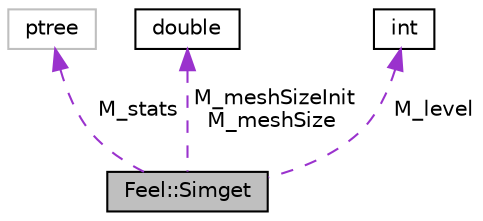 digraph "Feel::Simget"
{
 // LATEX_PDF_SIZE
  edge [fontname="Helvetica",fontsize="10",labelfontname="Helvetica",labelfontsize="10"];
  node [fontname="Helvetica",fontsize="10",shape=record];
  Node1 [label="Feel::Simget",height=0.2,width=0.4,color="black", fillcolor="grey75", style="filled", fontcolor="black",tooltip="Simulation Object."];
  Node2 -> Node1 [dir="back",color="darkorchid3",fontsize="10",style="dashed",label=" M_stats" ,fontname="Helvetica"];
  Node2 [label="ptree",height=0.2,width=0.4,color="grey75", fillcolor="white", style="filled",tooltip=" "];
  Node3 -> Node1 [dir="back",color="darkorchid3",fontsize="10",style="dashed",label=" M_meshSizeInit\nM_meshSize" ,fontname="Helvetica"];
  Node3 [label="double",height=0.2,width=0.4,color="black", fillcolor="white", style="filled",URL="$classdouble.html",tooltip=" "];
  Node4 -> Node1 [dir="back",color="darkorchid3",fontsize="10",style="dashed",label=" M_level" ,fontname="Helvetica"];
  Node4 [label="int",height=0.2,width=0.4,color="black", fillcolor="white", style="filled",URL="$classint.html",tooltip=" "];
}
